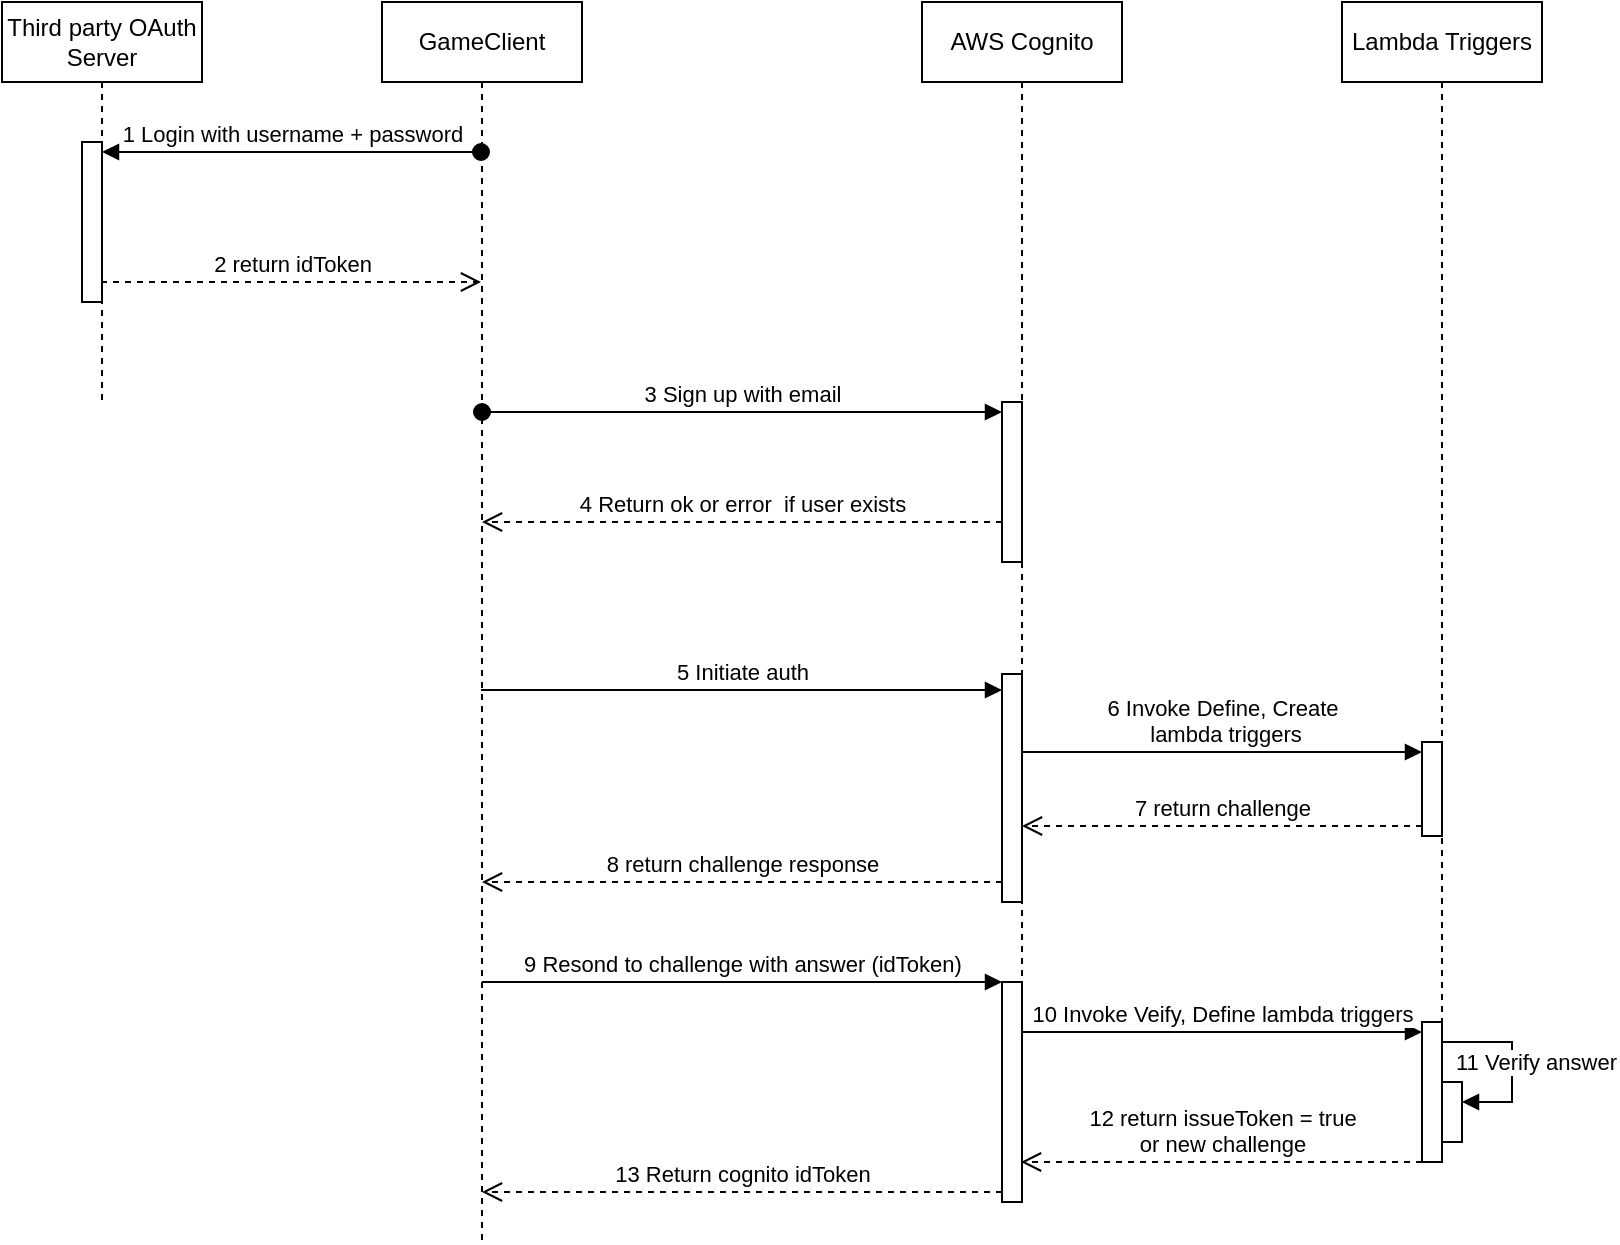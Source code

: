 <mxfile version="22.0.8" type="github">
  <diagram name="Page-1" id="2YBvvXClWsGukQMizWep">
    <mxGraphModel dx="1434" dy="728" grid="1" gridSize="10" guides="1" tooltips="1" connect="1" arrows="1" fold="1" page="1" pageScale="1" pageWidth="850" pageHeight="1100" math="0" shadow="0">
      <root>
        <mxCell id="0" />
        <mxCell id="1" parent="0" />
        <mxCell id="aM9ryv3xv72pqoxQDRHE-1" value="GameClient" style="shape=umlLifeline;perimeter=lifelinePerimeter;whiteSpace=wrap;html=1;container=0;dropTarget=0;collapsible=0;recursiveResize=0;outlineConnect=0;portConstraint=eastwest;newEdgeStyle={&quot;edgeStyle&quot;:&quot;elbowEdgeStyle&quot;,&quot;elbow&quot;:&quot;vertical&quot;,&quot;curved&quot;:0,&quot;rounded&quot;:0};" parent="1" vertex="1">
          <mxGeometry x="207" y="40" width="100" height="620" as="geometry" />
        </mxCell>
        <mxCell id="aM9ryv3xv72pqoxQDRHE-5" value="Third party OAuth Server" style="shape=umlLifeline;perimeter=lifelinePerimeter;whiteSpace=wrap;html=1;container=0;dropTarget=0;collapsible=0;recursiveResize=0;outlineConnect=0;portConstraint=eastwest;newEdgeStyle={&quot;edgeStyle&quot;:&quot;elbowEdgeStyle&quot;,&quot;elbow&quot;:&quot;vertical&quot;,&quot;curved&quot;:0,&quot;rounded&quot;:0};" parent="1" vertex="1">
          <mxGeometry x="17" y="40" width="100" height="200" as="geometry" />
        </mxCell>
        <mxCell id="F1gL7VKnIladaWpGBcvO-1" value="" style="html=1;points=[[0,0,0,0,5],[0,1,0,0,-5],[1,0,0,0,5],[1,1,0,0,-5]];perimeter=orthogonalPerimeter;outlineConnect=0;targetShapes=umlLifeline;portConstraint=eastwest;newEdgeStyle={&quot;curved&quot;:0,&quot;rounded&quot;:0};" vertex="1" parent="aM9ryv3xv72pqoxQDRHE-5">
          <mxGeometry x="40" y="70" width="10" height="80" as="geometry" />
        </mxCell>
        <mxCell id="F1gL7VKnIladaWpGBcvO-2" value="1 Login with username + password" style="html=1;verticalAlign=bottom;startArrow=oval;endArrow=block;startSize=8;curved=0;rounded=0;entryX=1;entryY=0;entryDx=0;entryDy=5;entryPerimeter=0;" edge="1" target="F1gL7VKnIladaWpGBcvO-1" parent="1" source="aM9ryv3xv72pqoxQDRHE-1">
          <mxGeometry relative="1" as="geometry">
            <mxPoint x="86.5" y="125" as="sourcePoint" />
            <mxPoint x="307" y="125" as="targetPoint" />
            <mxPoint as="offset" />
          </mxGeometry>
        </mxCell>
        <mxCell id="F1gL7VKnIladaWpGBcvO-3" value="2 return idToken" style="html=1;verticalAlign=bottom;endArrow=open;dashed=1;endSize=8;curved=0;rounded=0;" edge="1" parent="1">
          <mxGeometry relative="1" as="geometry">
            <mxPoint x="66.5" y="180" as="sourcePoint" />
            <mxPoint x="256.5" y="180" as="targetPoint" />
            <mxPoint as="offset" />
          </mxGeometry>
        </mxCell>
        <mxCell id="F1gL7VKnIladaWpGBcvO-4" value="AWS Cognito" style="shape=umlLifeline;perimeter=lifelinePerimeter;whiteSpace=wrap;html=1;container=1;dropTarget=0;collapsible=0;recursiveResize=0;outlineConnect=0;portConstraint=eastwest;newEdgeStyle={&quot;curved&quot;:0,&quot;rounded&quot;:0};" vertex="1" parent="1">
          <mxGeometry x="477" y="40" width="100" height="600" as="geometry" />
        </mxCell>
        <mxCell id="F1gL7VKnIladaWpGBcvO-6" value="" style="html=1;points=[[0,0,0,0,5],[0,1,0,0,-5],[1,0,0,0,5],[1,1,0,0,-5]];perimeter=orthogonalPerimeter;outlineConnect=0;targetShapes=umlLifeline;portConstraint=eastwest;newEdgeStyle={&quot;curved&quot;:0,&quot;rounded&quot;:0};" vertex="1" parent="F1gL7VKnIladaWpGBcvO-4">
          <mxGeometry x="40" y="200" width="10" height="80" as="geometry" />
        </mxCell>
        <mxCell id="F1gL7VKnIladaWpGBcvO-8" value="" style="html=1;points=[[0,0,0,0,5],[0,1,0,0,-5],[1,0,0,0,5],[1,1,0,0,-5]];perimeter=orthogonalPerimeter;outlineConnect=0;targetShapes=umlLifeline;portConstraint=eastwest;newEdgeStyle={&quot;curved&quot;:0,&quot;rounded&quot;:0};" vertex="1" parent="F1gL7VKnIladaWpGBcvO-4">
          <mxGeometry x="40" y="336" width="10" height="114" as="geometry" />
        </mxCell>
        <mxCell id="F1gL7VKnIladaWpGBcvO-11" value="" style="html=1;points=[[0,0,0,0,5],[0,1,0,0,-5],[1,0,0,0,5],[1,1,0,0,-5]];perimeter=orthogonalPerimeter;outlineConnect=0;targetShapes=umlLifeline;portConstraint=eastwest;newEdgeStyle={&quot;curved&quot;:0,&quot;rounded&quot;:0};" vertex="1" parent="F1gL7VKnIladaWpGBcvO-4">
          <mxGeometry x="40" y="490" width="10" height="110" as="geometry" />
        </mxCell>
        <mxCell id="F1gL7VKnIladaWpGBcvO-5" value="3 Sign up with email" style="html=1;verticalAlign=bottom;startArrow=oval;startFill=1;endArrow=block;startSize=8;curved=0;rounded=0;entryX=0;entryY=0;entryDx=0;entryDy=5;entryPerimeter=0;" edge="1" parent="1" source="aM9ryv3xv72pqoxQDRHE-1" target="F1gL7VKnIladaWpGBcvO-6">
          <mxGeometry width="60" relative="1" as="geometry">
            <mxPoint x="256.5" y="250" as="sourcePoint" />
            <mxPoint x="537" y="250" as="targetPoint" />
          </mxGeometry>
        </mxCell>
        <mxCell id="F1gL7VKnIladaWpGBcvO-7" value="4 Return ok or error&amp;nbsp; if user exists" style="html=1;verticalAlign=bottom;endArrow=open;dashed=1;endSize=8;curved=0;rounded=0;" edge="1" parent="1" source="F1gL7VKnIladaWpGBcvO-6" target="aM9ryv3xv72pqoxQDRHE-1">
          <mxGeometry relative="1" as="geometry">
            <mxPoint x="607" y="300" as="sourcePoint" />
            <mxPoint x="316.5" y="300" as="targetPoint" />
            <Array as="points">
              <mxPoint x="337" y="300" />
            </Array>
          </mxGeometry>
        </mxCell>
        <mxCell id="F1gL7VKnIladaWpGBcvO-9" value="5 Initiate auth" style="html=1;verticalAlign=bottom;endArrow=block;curved=0;rounded=0;entryX=0;entryY=0;entryDx=0;entryDy=5;" edge="1" parent="1">
          <mxGeometry x="-0.002" relative="1" as="geometry">
            <mxPoint x="256.5" y="384" as="sourcePoint" />
            <mxPoint x="517" y="384" as="targetPoint" />
            <mxPoint as="offset" />
          </mxGeometry>
        </mxCell>
        <mxCell id="F1gL7VKnIladaWpGBcvO-10" value="8 return challenge response" style="html=1;verticalAlign=bottom;endArrow=open;dashed=1;endSize=8;curved=0;rounded=0;" edge="1" parent="1" target="aM9ryv3xv72pqoxQDRHE-1">
          <mxGeometry relative="1" as="geometry">
            <mxPoint x="256.5" y="430" as="targetPoint" />
            <mxPoint x="517" y="480" as="sourcePoint" />
            <Array as="points">
              <mxPoint x="497" y="480" />
            </Array>
          </mxGeometry>
        </mxCell>
        <mxCell id="F1gL7VKnIladaWpGBcvO-12" value="9 Resond to challenge with answer (idToken)" style="html=1;verticalAlign=bottom;endArrow=block;curved=0;rounded=0;" edge="1" target="F1gL7VKnIladaWpGBcvO-11" parent="1" source="aM9ryv3xv72pqoxQDRHE-1">
          <mxGeometry relative="1" as="geometry">
            <mxPoint x="537" y="505" as="sourcePoint" />
            <mxPoint x="607" y="510" as="targetPoint" />
          </mxGeometry>
        </mxCell>
        <mxCell id="F1gL7VKnIladaWpGBcvO-13" value="13 Return cognito idToken" style="html=1;verticalAlign=bottom;endArrow=open;dashed=1;endSize=8;curved=0;rounded=0;exitX=0;exitY=1;exitDx=0;exitDy=-5;" edge="1" source="F1gL7VKnIladaWpGBcvO-11" parent="1" target="aM9ryv3xv72pqoxQDRHE-1">
          <mxGeometry relative="1" as="geometry">
            <mxPoint x="537" y="575" as="targetPoint" />
          </mxGeometry>
        </mxCell>
        <mxCell id="F1gL7VKnIladaWpGBcvO-16" value="Lambda Triggers" style="shape=umlLifeline;perimeter=lifelinePerimeter;whiteSpace=wrap;html=1;container=1;dropTarget=0;collapsible=0;recursiveResize=0;outlineConnect=0;portConstraint=eastwest;newEdgeStyle={&quot;curved&quot;:0,&quot;rounded&quot;:0};" vertex="1" parent="1">
          <mxGeometry x="687" y="40" width="100" height="580" as="geometry" />
        </mxCell>
        <mxCell id="F1gL7VKnIladaWpGBcvO-33" value="" style="html=1;points=[[0,0,0,0,5],[0,1,0,0,-5],[1,0,0,0,5],[1,1,0,0,-5]];perimeter=orthogonalPerimeter;outlineConnect=0;targetShapes=umlLifeline;portConstraint=eastwest;newEdgeStyle={&quot;curved&quot;:0,&quot;rounded&quot;:0};" vertex="1" parent="F1gL7VKnIladaWpGBcvO-16">
          <mxGeometry x="40" y="370" width="10" height="47" as="geometry" />
        </mxCell>
        <mxCell id="F1gL7VKnIladaWpGBcvO-36" value="" style="html=1;points=[[0,0,0,0,5],[0,1,0,0,-5],[1,0,0,0,5],[1,1,0,0,-5]];perimeter=orthogonalPerimeter;outlineConnect=0;targetShapes=umlLifeline;portConstraint=eastwest;newEdgeStyle={&quot;curved&quot;:0,&quot;rounded&quot;:0};" vertex="1" parent="F1gL7VKnIladaWpGBcvO-16">
          <mxGeometry x="40" y="510" width="10" height="70" as="geometry" />
        </mxCell>
        <mxCell id="F1gL7VKnIladaWpGBcvO-41" value="11 Verify answer" style="html=1;align=left;spacingLeft=2;endArrow=block;rounded=0;edgeStyle=orthogonalEdgeStyle;curved=0;rounded=0;" edge="1" target="F1gL7VKnIladaWpGBcvO-40" parent="F1gL7VKnIladaWpGBcvO-16">
          <mxGeometry x="-0.933" y="-10" relative="1" as="geometry">
            <mxPoint x="50" y="520" as="sourcePoint" />
            <Array as="points">
              <mxPoint x="85" y="550" />
            </Array>
            <mxPoint as="offset" />
          </mxGeometry>
        </mxCell>
        <mxCell id="F1gL7VKnIladaWpGBcvO-40" value="" style="html=1;points=[[0,0,0,0,5],[0,1,0,0,-5],[1,0,0,0,5],[1,1,0,0,-5]];perimeter=orthogonalPerimeter;outlineConnect=0;targetShapes=umlLifeline;portConstraint=eastwest;newEdgeStyle={&quot;curved&quot;:0,&quot;rounded&quot;:0};" vertex="1" parent="F1gL7VKnIladaWpGBcvO-16">
          <mxGeometry x="50" y="540" width="10" height="30" as="geometry" />
        </mxCell>
        <mxCell id="F1gL7VKnIladaWpGBcvO-34" value="6 Invoke Define, Create&lt;br data-darkreader-inline-border=&quot;&quot; style=&quot;border-color: var(--darkreader-border--border-color); --darkreader-inline-border: var(--darkreader-border--darkreader-border--border-color);&quot;&gt;&amp;nbsp;lambda triggers" style="html=1;verticalAlign=bottom;endArrow=block;curved=0;rounded=0;entryX=0;entryY=0;entryDx=0;entryDy=5;" edge="1" target="F1gL7VKnIladaWpGBcvO-33" parent="1" source="F1gL7VKnIladaWpGBcvO-4">
          <mxGeometry x="-0.003" relative="1" as="geometry">
            <mxPoint x="657" y="415" as="sourcePoint" />
            <mxPoint as="offset" />
          </mxGeometry>
        </mxCell>
        <mxCell id="F1gL7VKnIladaWpGBcvO-35" value="7 return challenge" style="html=1;verticalAlign=bottom;endArrow=open;dashed=1;endSize=8;curved=0;rounded=0;exitX=0;exitY=1;exitDx=0;exitDy=-5;" edge="1" source="F1gL7VKnIladaWpGBcvO-33" parent="1" target="F1gL7VKnIladaWpGBcvO-4">
          <mxGeometry relative="1" as="geometry">
            <mxPoint x="657" y="457" as="targetPoint" />
          </mxGeometry>
        </mxCell>
        <mxCell id="F1gL7VKnIladaWpGBcvO-38" value="12 return issueToken = true &lt;br&gt;or new challenge" style="html=1;verticalAlign=bottom;endArrow=open;dashed=1;endSize=8;curved=0;rounded=0;" edge="1" parent="1">
          <mxGeometry relative="1" as="geometry">
            <mxPoint x="526.5" y="620" as="targetPoint" />
            <mxPoint x="727" y="620" as="sourcePoint" />
          </mxGeometry>
        </mxCell>
        <mxCell id="F1gL7VKnIladaWpGBcvO-37" value="10 Invoke Veify, Define lambda triggers" style="html=1;verticalAlign=bottom;endArrow=block;curved=0;rounded=0;entryX=0;entryY=0;entryDx=0;entryDy=5;" edge="1" target="F1gL7VKnIladaWpGBcvO-36" parent="1" source="F1gL7VKnIladaWpGBcvO-4">
          <mxGeometry relative="1" as="geometry">
            <mxPoint x="657" y="545" as="sourcePoint" />
          </mxGeometry>
        </mxCell>
      </root>
    </mxGraphModel>
  </diagram>
</mxfile>
